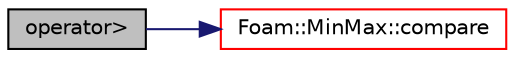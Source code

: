 digraph "operator&gt;"
{
  bgcolor="transparent";
  edge [fontname="Helvetica",fontsize="10",labelfontname="Helvetica",labelfontsize="10"];
  node [fontname="Helvetica",fontsize="10",shape=record];
  rankdir="LR";
  Node1 [label="operator\>",height=0.2,width=0.4,color="black", fillcolor="grey75", style="filled" fontcolor="black"];
  Node1 -> Node2 [color="midnightblue",fontsize="10",style="solid",fontname="Helvetica"];
  Node2 [label="Foam::MinMax::compare",height=0.2,width=0.4,color="red",URL="$classFoam_1_1MinMax.html#aa8756621815de35461b222c523f6194b",tooltip="Compares the min/max range with the specified value. "];
}
